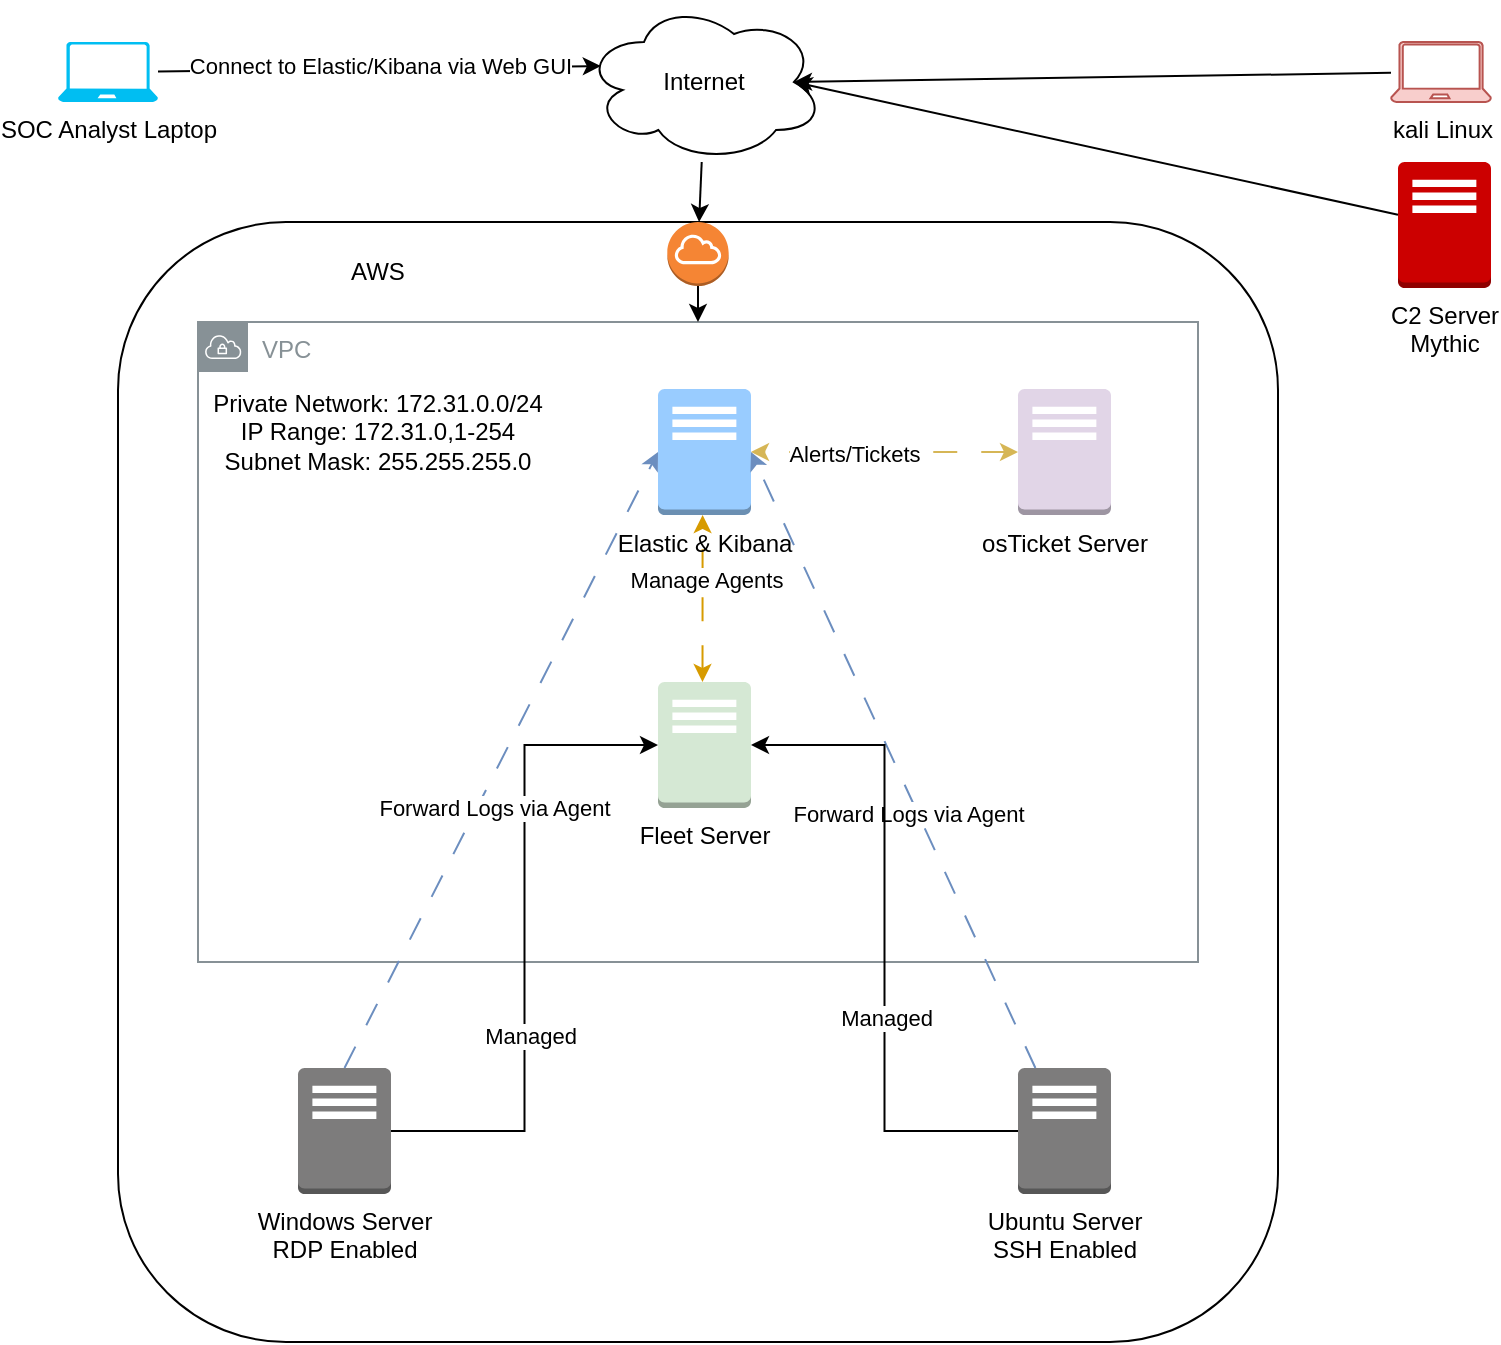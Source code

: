 <mxfile version="26.0.5">
  <diagram name="Page-1" id="cnUTbhBUz4rVeN3G_Stk">
    <mxGraphModel dx="1434" dy="784" grid="1" gridSize="10" guides="1" tooltips="1" connect="1" arrows="1" fold="1" page="1" pageScale="1" pageWidth="827" pageHeight="1169" math="0" shadow="0">
      <root>
        <mxCell id="0" />
        <mxCell id="1" parent="0" />
        <mxCell id="9NJ9z4cf7MwPcY771yD6-7" value="" style="rounded=1;whiteSpace=wrap;html=1;" parent="1" vertex="1">
          <mxGeometry x="80" y="130" width="580" height="560" as="geometry" />
        </mxCell>
        <mxCell id="9NJ9z4cf7MwPcY771yD6-10" value="VPC" style="sketch=0;outlineConnect=0;gradientColor=none;html=1;whiteSpace=wrap;fontSize=12;fontStyle=0;shape=mxgraph.aws4.group;grIcon=mxgraph.aws4.group_vpc;strokeColor=#879196;fillColor=none;verticalAlign=top;align=left;spacingLeft=30;fontColor=#879196;dashed=0;" parent="1" vertex="1">
          <mxGeometry x="120" y="180" width="500" height="320" as="geometry" />
        </mxCell>
        <mxCell id="9NJ9z4cf7MwPcY771yD6-1" value="Ubuntu Server&lt;br&gt;SSH Enabled" style="outlineConnect=0;dashed=0;verticalLabelPosition=bottom;verticalAlign=top;align=center;html=1;shape=mxgraph.aws3.traditional_server;fillColor=#7D7C7C;gradientColor=none;" parent="1" vertex="1">
          <mxGeometry x="530" y="553" width="46.5" height="63" as="geometry" />
        </mxCell>
        <mxCell id="9NJ9z4cf7MwPcY771yD6-2" value="Windows Server&lt;br&gt;RDP Enabled&lt;div&gt;&lt;br&gt;&lt;/div&gt;" style="outlineConnect=0;dashed=0;verticalLabelPosition=bottom;verticalAlign=top;align=center;html=1;shape=mxgraph.aws3.traditional_server;fillColor=#7D7C7C;gradientColor=none;" parent="1" vertex="1">
          <mxGeometry x="170" y="553" width="46.5" height="63" as="geometry" />
        </mxCell>
        <mxCell id="9NJ9z4cf7MwPcY771yD6-15" style="edgeStyle=orthogonalEdgeStyle;rounded=0;orthogonalLoop=1;jettySize=auto;html=1;exitX=0.5;exitY=0;exitDx=0;exitDy=0;exitPerimeter=0;startArrow=classic;startFill=1;fillColor=#ffe6cc;strokeColor=#d79b00;dashed=1;dashPattern=12 12;" parent="1" edge="1">
          <mxGeometry relative="1" as="geometry">
            <mxPoint x="372.25" y="360" as="sourcePoint" />
            <mxPoint x="372.3" y="276.5" as="targetPoint" />
          </mxGeometry>
        </mxCell>
        <mxCell id="9NJ9z4cf7MwPcY771yD6-18" value="Manage Agents" style="edgeLabel;html=1;align=center;verticalAlign=middle;resizable=0;points=[];" parent="9NJ9z4cf7MwPcY771yD6-15" vertex="1" connectable="0">
          <mxGeometry x="0.222" y="-1" relative="1" as="geometry">
            <mxPoint as="offset" />
          </mxGeometry>
        </mxCell>
        <mxCell id="9NJ9z4cf7MwPcY771yD6-3" value="Fleet Server" style="outlineConnect=0;dashed=0;verticalLabelPosition=bottom;verticalAlign=top;align=center;html=1;shape=mxgraph.aws3.traditional_server;fillColor=#d5e8d4;strokeColor=#82b366;" parent="1" vertex="1">
          <mxGeometry x="350" y="360" width="46.5" height="63" as="geometry" />
        </mxCell>
        <mxCell id="9NJ9z4cf7MwPcY771yD6-4" value="osTicket Server" style="outlineConnect=0;dashed=0;verticalLabelPosition=bottom;verticalAlign=top;align=center;html=1;shape=mxgraph.aws3.traditional_server;fillColor=#e1d5e7;strokeColor=#9673a6;" parent="1" vertex="1">
          <mxGeometry x="530" y="213.5" width="46.5" height="63" as="geometry" />
        </mxCell>
        <mxCell id="9NJ9z4cf7MwPcY771yD6-5" value="C2&lt;span style=&quot;background-color: transparent; color: light-dark(rgb(0, 0, 0), rgb(255, 255, 255));&quot;&gt;&amp;nbsp;Server&lt;br&gt;Mythic&lt;/span&gt;" style="outlineConnect=0;dashed=0;verticalLabelPosition=bottom;verticalAlign=top;align=center;html=1;shape=mxgraph.aws3.traditional_server;fillColor=#CC0000;strokeColor=#b85450;" parent="1" vertex="1">
          <mxGeometry x="720" y="100" width="46.5" height="63" as="geometry" />
        </mxCell>
        <mxCell id="9NJ9z4cf7MwPcY771yD6-6" value="Elastic &amp;amp; Kibana" style="outlineConnect=0;dashed=0;verticalLabelPosition=bottom;verticalAlign=top;align=center;html=1;shape=mxgraph.aws3.traditional_server;fillColor=#99CCFF;strokeColor=#6c8ebf;" parent="1" vertex="1">
          <mxGeometry x="350" y="213.5" width="46.5" height="63" as="geometry" />
        </mxCell>
        <mxCell id="9NJ9z4cf7MwPcY771yD6-9" value="&lt;div&gt;AWS&lt;/div&gt;" style="text;html=1;align=center;verticalAlign=middle;whiteSpace=wrap;rounded=0;" parent="1" vertex="1">
          <mxGeometry x="180" y="140" width="60" height="30" as="geometry" />
        </mxCell>
        <mxCell id="9NJ9z4cf7MwPcY771yD6-11" style="edgeStyle=orthogonalEdgeStyle;rounded=0;orthogonalLoop=1;jettySize=auto;html=1;entryX=0;entryY=0.5;entryDx=0;entryDy=0;entryPerimeter=0;" parent="1" source="9NJ9z4cf7MwPcY771yD6-2" target="9NJ9z4cf7MwPcY771yD6-3" edge="1">
          <mxGeometry relative="1" as="geometry" />
        </mxCell>
        <mxCell id="9NJ9z4cf7MwPcY771yD6-13" value="Managed" style="edgeLabel;html=1;align=center;verticalAlign=middle;resizable=0;points=[];" parent="9NJ9z4cf7MwPcY771yD6-11" vertex="1" connectable="0">
          <mxGeometry x="-0.288" y="-1" relative="1" as="geometry">
            <mxPoint x="1" y="1" as="offset" />
          </mxGeometry>
        </mxCell>
        <mxCell id="9NJ9z4cf7MwPcY771yD6-16" style="edgeStyle=orthogonalEdgeStyle;rounded=0;orthogonalLoop=1;jettySize=auto;html=1;exitX=0;exitY=0.5;exitDx=0;exitDy=0;exitPerimeter=0;entryX=1;entryY=0.5;entryDx=0;entryDy=0;entryPerimeter=0;fillColor=#fff2cc;strokeColor=#d6b656;startArrow=classic;startFill=1;dashed=1;dashPattern=12 12;" parent="1" source="9NJ9z4cf7MwPcY771yD6-4" target="9NJ9z4cf7MwPcY771yD6-6" edge="1">
          <mxGeometry relative="1" as="geometry" />
        </mxCell>
        <mxCell id="9NJ9z4cf7MwPcY771yD6-17" value="Alerts/Tickets" style="edgeLabel;html=1;align=center;verticalAlign=middle;resizable=0;points=[];" parent="9NJ9z4cf7MwPcY771yD6-16" vertex="1" connectable="0">
          <mxGeometry x="0.229" y="1" relative="1" as="geometry">
            <mxPoint as="offset" />
          </mxGeometry>
        </mxCell>
        <mxCell id="9NJ9z4cf7MwPcY771yD6-19" style="rounded=0;orthogonalLoop=1;jettySize=auto;html=1;exitX=0.5;exitY=0;exitDx=0;exitDy=0;exitPerimeter=0;entryX=0;entryY=0.5;entryDx=0;entryDy=0;entryPerimeter=0;fillColor=#dae8fc;strokeColor=#6c8ebf;dashed=1;dashPattern=12 12;" parent="1" source="9NJ9z4cf7MwPcY771yD6-2" target="9NJ9z4cf7MwPcY771yD6-6" edge="1">
          <mxGeometry relative="1" as="geometry" />
        </mxCell>
        <mxCell id="9NJ9z4cf7MwPcY771yD6-21" value="Forward Logs via Agent" style="edgeLabel;html=1;align=center;verticalAlign=middle;resizable=0;points=[];" parent="9NJ9z4cf7MwPcY771yD6-19" vertex="1" connectable="0">
          <mxGeometry x="-0.066" y="-1" relative="1" as="geometry">
            <mxPoint y="13" as="offset" />
          </mxGeometry>
        </mxCell>
        <mxCell id="9NJ9z4cf7MwPcY771yD6-20" style="rounded=0;orthogonalLoop=1;jettySize=auto;html=1;entryX=1;entryY=0.5;entryDx=0;entryDy=0;entryPerimeter=0;fillColor=#dae8fc;strokeColor=#6c8ebf;dashed=1;dashPattern=12 12;" parent="1" source="9NJ9z4cf7MwPcY771yD6-1" target="9NJ9z4cf7MwPcY771yD6-6" edge="1">
          <mxGeometry relative="1" as="geometry" />
        </mxCell>
        <mxCell id="9NJ9z4cf7MwPcY771yD6-22" value="Forward Logs via Agent" style="edgeLabel;html=1;align=center;verticalAlign=middle;resizable=0;points=[];" parent="9NJ9z4cf7MwPcY771yD6-20" vertex="1" connectable="0">
          <mxGeometry x="-0.157" y="1" relative="1" as="geometry">
            <mxPoint x="-3" y="2" as="offset" />
          </mxGeometry>
        </mxCell>
        <mxCell id="9NJ9z4cf7MwPcY771yD6-23" value="Private Network: 172.31.0.0/24&lt;br&gt;IP Range: 172.31.0,1-254&lt;br&gt;Subnet Mask: 255.255.255.0" style="text;html=1;align=center;verticalAlign=middle;whiteSpace=wrap;rounded=0;" parent="1" vertex="1">
          <mxGeometry x="125" y="220" width="170" height="30" as="geometry" />
        </mxCell>
        <mxCell id="9NJ9z4cf7MwPcY771yD6-43" style="rounded=0;orthogonalLoop=1;jettySize=auto;html=1;" parent="1" source="9NJ9z4cf7MwPcY771yD6-26" target="9NJ9z4cf7MwPcY771yD6-10" edge="1">
          <mxGeometry relative="1" as="geometry" />
        </mxCell>
        <mxCell id="9NJ9z4cf7MwPcY771yD6-26" value="" style="outlineConnect=0;dashed=0;verticalLabelPosition=bottom;verticalAlign=top;align=center;html=1;shape=mxgraph.aws3.internet_gateway;fillColor=#F58534;gradientColor=none;" parent="1" vertex="1">
          <mxGeometry x="354.66" y="130" width="30.67" height="32" as="geometry" />
        </mxCell>
        <mxCell id="9NJ9z4cf7MwPcY771yD6-42" style="rounded=0;orthogonalLoop=1;jettySize=auto;html=1;" parent="1" source="9NJ9z4cf7MwPcY771yD6-27" target="9NJ9z4cf7MwPcY771yD6-26" edge="1">
          <mxGeometry relative="1" as="geometry" />
        </mxCell>
        <mxCell id="9NJ9z4cf7MwPcY771yD6-27" value="Internet" style="ellipse;shape=cloud;whiteSpace=wrap;html=1;" parent="1" vertex="1">
          <mxGeometry x="313" y="20" width="120" height="80" as="geometry" />
        </mxCell>
        <mxCell id="9NJ9z4cf7MwPcY771yD6-29" value="SOC Analyst Laptop" style="verticalLabelPosition=bottom;html=1;verticalAlign=top;align=center;strokeColor=none;fillColor=#00BEF2;shape=mxgraph.azure.laptop;pointerEvents=1;" parent="1" vertex="1">
          <mxGeometry x="50" y="40" width="50" height="30" as="geometry" />
        </mxCell>
        <mxCell id="9NJ9z4cf7MwPcY771yD6-30" style="rounded=0;orthogonalLoop=1;jettySize=auto;html=1;entryX=0.07;entryY=0.4;entryDx=0;entryDy=0;entryPerimeter=0;" parent="1" source="9NJ9z4cf7MwPcY771yD6-29" target="9NJ9z4cf7MwPcY771yD6-27" edge="1">
          <mxGeometry relative="1" as="geometry" />
        </mxCell>
        <mxCell id="9NJ9z4cf7MwPcY771yD6-36" value="Connect to Elastic/Kibana via Web GUI" style="edgeLabel;html=1;align=center;verticalAlign=middle;resizable=0;points=[];" parent="9NJ9z4cf7MwPcY771yD6-30" vertex="1" connectable="0">
          <mxGeometry x="0.004" y="2" relative="1" as="geometry">
            <mxPoint as="offset" />
          </mxGeometry>
        </mxCell>
        <mxCell id="9NJ9z4cf7MwPcY771yD6-31" value="kali Linux" style="verticalLabelPosition=bottom;html=1;verticalAlign=top;align=center;strokeColor=#b85450;fillColor=#f8cecc;shape=mxgraph.azure.laptop;pointerEvents=1;" parent="1" vertex="1">
          <mxGeometry x="716.5" y="40" width="50" height="30" as="geometry" />
        </mxCell>
        <mxCell id="9NJ9z4cf7MwPcY771yD6-32" style="rounded=0;orthogonalLoop=1;jettySize=auto;html=1;entryX=0.875;entryY=0.5;entryDx=0;entryDy=0;entryPerimeter=0;" parent="1" source="9NJ9z4cf7MwPcY771yD6-31" target="9NJ9z4cf7MwPcY771yD6-27" edge="1">
          <mxGeometry relative="1" as="geometry" />
        </mxCell>
        <mxCell id="9NJ9z4cf7MwPcY771yD6-35" style="rounded=0;orthogonalLoop=1;jettySize=auto;html=1;entryX=0.875;entryY=0.5;entryDx=0;entryDy=0;entryPerimeter=0;" parent="1" source="9NJ9z4cf7MwPcY771yD6-5" target="9NJ9z4cf7MwPcY771yD6-27" edge="1">
          <mxGeometry relative="1" as="geometry" />
        </mxCell>
        <mxCell id="lOu5xloBjpViPLFrkvK6-1" style="edgeStyle=orthogonalEdgeStyle;rounded=0;orthogonalLoop=1;jettySize=auto;html=1;entryX=1;entryY=0.5;entryDx=0;entryDy=0;entryPerimeter=0;" edge="1" parent="1" source="9NJ9z4cf7MwPcY771yD6-1" target="9NJ9z4cf7MwPcY771yD6-3">
          <mxGeometry relative="1" as="geometry" />
        </mxCell>
        <mxCell id="lOu5xloBjpViPLFrkvK6-2" value="Managed" style="edgeLabel;html=1;align=center;verticalAlign=middle;resizable=0;points=[];" vertex="1" connectable="0" parent="lOu5xloBjpViPLFrkvK6-1">
          <mxGeometry x="-0.239" relative="1" as="geometry">
            <mxPoint as="offset" />
          </mxGeometry>
        </mxCell>
      </root>
    </mxGraphModel>
  </diagram>
</mxfile>
